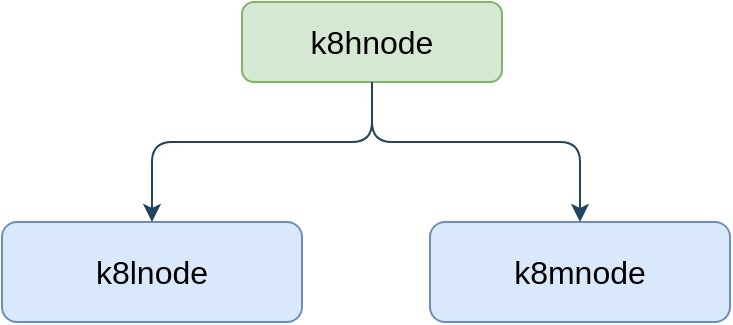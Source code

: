 <mxfile version="14.6.13" type="device"><diagram id="z8P1b9bOSKjsI59ih372" name="Page-1"><mxGraphModel dx="276" dy="193" grid="1" gridSize="10" guides="1" tooltips="1" connect="1" arrows="1" fold="1" page="1" pageScale="1" pageWidth="827" pageHeight="1169" math="0" shadow="0"><root><mxCell id="0"/><mxCell id="1" parent="0"/><mxCell id="Bvnuzfg5gk2vXzaeMkBT-1" value="&lt;font style=&quot;font-size: 16px&quot;&gt;k8hnode&lt;/font&gt;" style="rounded=1;whiteSpace=wrap;html=1;fillColor=#d5e8d4;strokeColor=#82b366;" vertex="1" parent="1"><mxGeometry x="320" y="120" width="130" height="40" as="geometry"/></mxCell><mxCell id="Bvnuzfg5gk2vXzaeMkBT-2" value="&lt;span style=&quot;font-size: 16px&quot;&gt;k8lnode&lt;/span&gt;" style="rounded=1;whiteSpace=wrap;html=1;fillColor=#dae8fc;strokeColor=#6c8ebf;" vertex="1" parent="1"><mxGeometry x="200" y="230" width="150" height="50" as="geometry"/></mxCell><mxCell id="Bvnuzfg5gk2vXzaeMkBT-3" value="&lt;span style=&quot;font-size: 16px&quot;&gt;k8mnode&lt;/span&gt;" style="rounded=1;whiteSpace=wrap;html=1;fillColor=#dae8fc;strokeColor=#6c8ebf;" vertex="1" parent="1"><mxGeometry x="414" y="230" width="150" height="50" as="geometry"/></mxCell><mxCell id="Bvnuzfg5gk2vXzaeMkBT-5" value="" style="edgeStyle=segmentEdgeStyle;endArrow=classic;html=1;exitX=0.5;exitY=1;exitDx=0;exitDy=0;fillColor=#bac8d3;strokeColor=#23445d;" edge="1" parent="1" source="Bvnuzfg5gk2vXzaeMkBT-1"><mxGeometry width="50" height="50" relative="1" as="geometry"><mxPoint x="270" y="270" as="sourcePoint"/><mxPoint x="275" y="230" as="targetPoint"/><Array as="points"><mxPoint x="385" y="190"/><mxPoint x="275" y="190"/></Array></mxGeometry></mxCell><mxCell id="Bvnuzfg5gk2vXzaeMkBT-6" value="" style="edgeStyle=segmentEdgeStyle;endArrow=classic;html=1;exitX=0.5;exitY=1;exitDx=0;exitDy=0;entryX=0.5;entryY=0;entryDx=0;entryDy=0;fillColor=#bac8d3;strokeColor=#23445d;" edge="1" parent="1" source="Bvnuzfg5gk2vXzaeMkBT-1" target="Bvnuzfg5gk2vXzaeMkBT-3"><mxGeometry width="50" height="50" relative="1" as="geometry"><mxPoint x="395" y="210" as="sourcePoint"/><mxPoint x="245" y="290" as="targetPoint"/><Array as="points"><mxPoint x="385" y="190"/><mxPoint x="489" y="190"/></Array></mxGeometry></mxCell></root></mxGraphModel></diagram></mxfile>